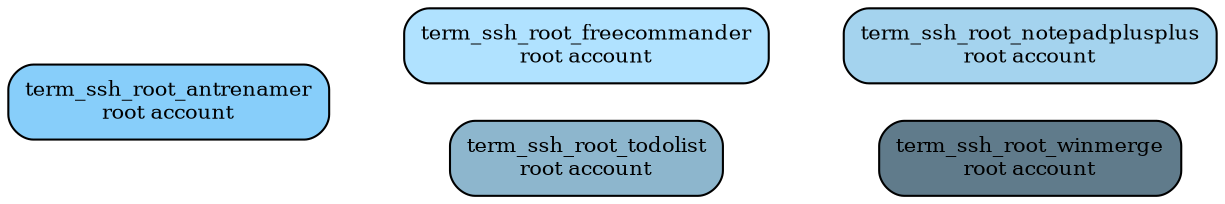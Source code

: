 digraph docker
{
 rankdir=LR;
 "term_ssh_root_antrenamer" [label="term_ssh_root_antrenamer\nroot account",shape=box,fillcolor="lightskyblue",style="filled,rounded", fontsize="10.0"];
 "term_ssh_root_freecommander" [label="term_ssh_root_freecommander\nroot account",shape=box,fillcolor="lightskyblue1",style="filled,rounded", fontsize="10.0"];
 "term_ssh_root_notepadplusplus" [label="term_ssh_root_notepadplusplus\nroot account",shape=box,fillcolor="lightskyblue2",style="filled,rounded", fontsize="10.0"];
 "term_ssh_root_todolist" [label="term_ssh_root_todolist\nroot account",shape=box,fillcolor="lightskyblue3",style="filled,rounded", fontsize="10.0"];
 "term_ssh_root_winmerge" [label="term_ssh_root_winmerge\nroot account",shape=box,fillcolor="lightskyblue4",style="filled,rounded", fontsize="10.0"];
 "term_ssh_root_antrenamer" -> "term_ssh_root_todolist" [style="invis"];
 "term_ssh_root_antrenamer" -> "term_ssh_root_freecommander" -> "term_ssh_root_notepadplusplus" [style="invis"];
 "term_ssh_root_todolist" -> "term_ssh_root_winmerge" [style="invis"];
}

